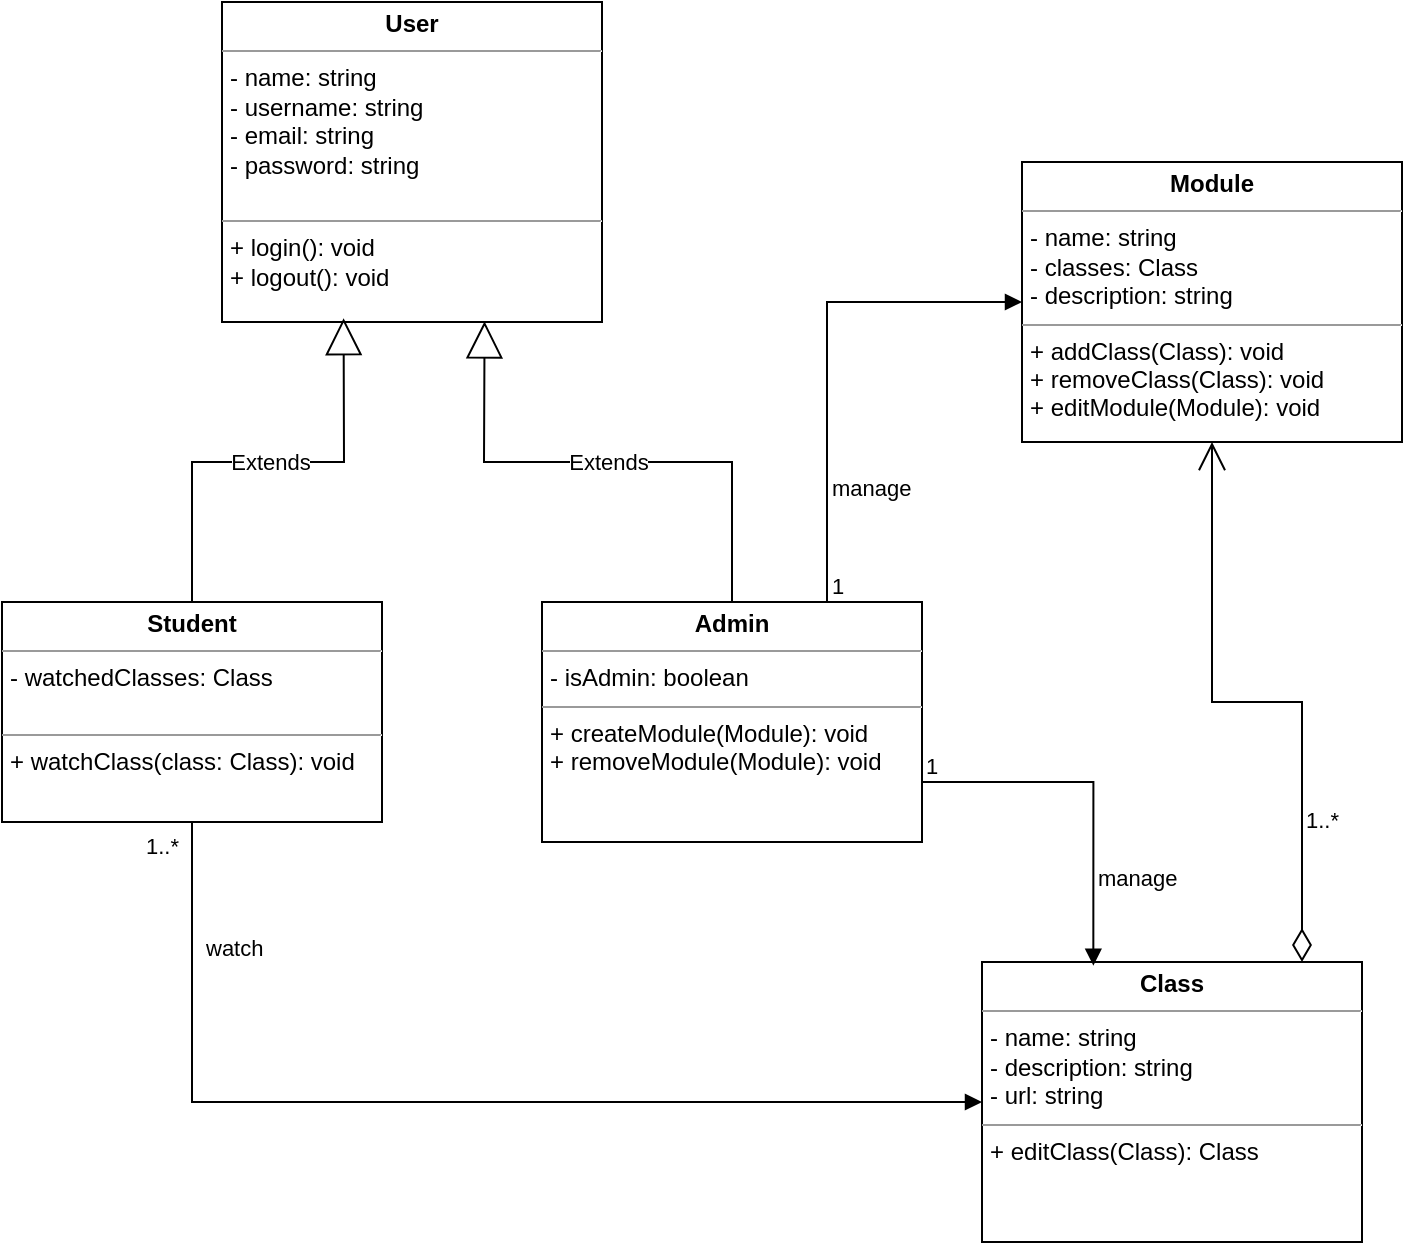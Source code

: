 <mxfile version="21.2.8" type="device">
  <diagram name="Page-1" id="c4acf3e9-155e-7222-9cf6-157b1a14988f">
    <mxGraphModel dx="1105" dy="654" grid="1" gridSize="10" guides="1" tooltips="1" connect="1" arrows="1" fold="1" page="1" pageScale="1" pageWidth="850" pageHeight="1100" background="none" math="0" shadow="0">
      <root>
        <mxCell id="0" />
        <mxCell id="1" parent="0" />
        <mxCell id="0V32oIHb-JtWO4V5FQaz-1" value="&lt;p style=&quot;margin:0px;margin-top:4px;text-align:center;&quot;&gt;&lt;b&gt;Class&lt;/b&gt;&lt;/p&gt;&lt;hr size=&quot;1&quot;&gt;&lt;p style=&quot;margin:0px;margin-left:4px;&quot;&gt;- name: string&lt;br&gt;&lt;/p&gt;&lt;p style=&quot;margin:0px;margin-left:4px;&quot;&gt;- description: string&lt;/p&gt;&lt;p style=&quot;margin:0px;margin-left:4px;&quot;&gt;- url: string&lt;/p&gt;&lt;hr size=&quot;1&quot;&gt;&lt;p style=&quot;margin:0px;margin-left:4px;&quot;&gt;+ editClass(Class): Class&lt;br&gt;&lt;/p&gt;" style="verticalAlign=top;align=left;overflow=fill;fontSize=12;fontFamily=Helvetica;html=1;rounded=0;shadow=0;comic=0;labelBackgroundColor=none;strokeWidth=1" vertex="1" parent="1">
          <mxGeometry x="550" y="490" width="190" height="140" as="geometry" />
        </mxCell>
        <mxCell id="0V32oIHb-JtWO4V5FQaz-3" value="&lt;p style=&quot;margin:0px;margin-top:4px;text-align:center;&quot;&gt;&lt;b&gt;Module&lt;/b&gt;&lt;/p&gt;&lt;hr size=&quot;1&quot;&gt;&lt;p style=&quot;margin:0px;margin-left:4px;&quot;&gt;- name: string&lt;br&gt;&lt;/p&gt;&lt;p style=&quot;margin:0px;margin-left:4px;&quot;&gt;- classes: Class&lt;/p&gt;&lt;p style=&quot;margin:0px;margin-left:4px;&quot;&gt;- description: string&lt;/p&gt;&lt;hr size=&quot;1&quot;&gt;&lt;p style=&quot;margin:0px;margin-left:4px;&quot;&gt;+ addClass(Class): void&lt;br&gt;+ removeClass(Class): void&lt;/p&gt;&lt;p style=&quot;margin:0px;margin-left:4px;&quot;&gt;+&amp;nbsp;editModule(Module): void&lt;/p&gt;&lt;div&gt;&lt;span style=&quot;background-color: initial;&quot;&gt;&lt;br&gt;&lt;/span&gt;&lt;/div&gt;" style="verticalAlign=top;align=left;overflow=fill;fontSize=12;fontFamily=Helvetica;html=1;rounded=0;shadow=0;comic=0;labelBackgroundColor=none;strokeWidth=1" vertex="1" parent="1">
          <mxGeometry x="570" y="90" width="190" height="140" as="geometry" />
        </mxCell>
        <mxCell id="0V32oIHb-JtWO4V5FQaz-4" value="&lt;p style=&quot;margin:0px;margin-top:4px;text-align:center;&quot;&gt;&lt;b&gt;Student&lt;/b&gt;&lt;/p&gt;&lt;hr size=&quot;1&quot;&gt;&lt;p style=&quot;margin:0px;margin-left:4px;&quot;&gt;&lt;span style=&quot;background-color: initial;&quot;&gt;- watchedClasses: Class&lt;/span&gt;&lt;br&gt;&lt;/p&gt;&lt;p style=&quot;margin:0px;margin-left:4px;&quot;&gt;&lt;br&gt;&lt;/p&gt;&lt;hr size=&quot;1&quot;&gt;&lt;p style=&quot;margin:0px;margin-left:4px;&quot;&gt;+ watchClass(class: Class): void&lt;br&gt;&lt;/p&gt;" style="verticalAlign=top;align=left;overflow=fill;fontSize=12;fontFamily=Helvetica;html=1;rounded=0;shadow=0;comic=0;labelBackgroundColor=none;strokeWidth=1" vertex="1" parent="1">
          <mxGeometry x="60" y="310" width="190" height="110" as="geometry" />
        </mxCell>
        <mxCell id="0V32oIHb-JtWO4V5FQaz-5" value="&lt;p style=&quot;margin:0px;margin-top:4px;text-align:center;&quot;&gt;&lt;b&gt;Admin&lt;/b&gt;&lt;/p&gt;&lt;hr size=&quot;1&quot;&gt;&lt;p style=&quot;margin:0px;margin-left:4px;&quot;&gt;&lt;span style=&quot;background-color: initial;&quot;&gt;- isAdmin: boolean&lt;/span&gt;&lt;br&gt;&lt;/p&gt;&lt;hr size=&quot;1&quot;&gt;&lt;p style=&quot;margin:0px;margin-left:4px;&quot;&gt;+ createModule(Module): void&lt;br&gt;&lt;/p&gt;&lt;p style=&quot;margin:0px;margin-left:4px;&quot;&gt;+ removeModule(Module): void&lt;/p&gt;" style="verticalAlign=top;align=left;overflow=fill;fontSize=12;fontFamily=Helvetica;html=1;rounded=0;shadow=0;comic=0;labelBackgroundColor=none;strokeWidth=1" vertex="1" parent="1">
          <mxGeometry x="330" y="310" width="190" height="120" as="geometry" />
        </mxCell>
        <mxCell id="0V32oIHb-JtWO4V5FQaz-6" value="1..*" style="endArrow=open;html=1;endSize=12;startArrow=diamondThin;startSize=14;startFill=0;edgeStyle=orthogonalEdgeStyle;align=left;verticalAlign=bottom;rounded=0;entryX=0.5;entryY=1;entryDx=0;entryDy=0;" edge="1" parent="1" target="0V32oIHb-JtWO4V5FQaz-3">
          <mxGeometry x="-0.595" relative="1" as="geometry">
            <mxPoint x="710" y="490" as="sourcePoint" />
            <mxPoint x="490" y="310" as="targetPoint" />
            <Array as="points">
              <mxPoint x="710" y="490" />
              <mxPoint x="710" y="360" />
              <mxPoint x="665" y="360" />
            </Array>
            <mxPoint as="offset" />
          </mxGeometry>
        </mxCell>
        <mxCell id="0V32oIHb-JtWO4V5FQaz-7" value="&lt;p style=&quot;margin:0px;margin-top:4px;text-align:center;&quot;&gt;&lt;b&gt;User&lt;/b&gt;&lt;/p&gt;&lt;hr size=&quot;1&quot;&gt;&lt;p style=&quot;margin:0px;margin-left:4px;&quot;&gt;- name: string&lt;/p&gt;&lt;p style=&quot;margin:0px;margin-left:4px;&quot;&gt;- username: string&lt;/p&gt;&lt;p style=&quot;margin:0px;margin-left:4px;&quot;&gt;- email: string&lt;/p&gt;&lt;p style=&quot;margin:0px;margin-left:4px;&quot;&gt;- password: string&amp;nbsp;&lt;/p&gt;&lt;p style=&quot;margin:0px;margin-left:4px;&quot;&gt;&lt;br&gt;&lt;/p&gt;&lt;hr size=&quot;1&quot;&gt;&lt;p style=&quot;margin:0px;margin-left:4px;&quot;&gt;+ login(): void&lt;/p&gt;&lt;p style=&quot;margin:0px;margin-left:4px;&quot;&gt;+ logout(): void&lt;/p&gt;" style="verticalAlign=top;align=left;overflow=fill;fontSize=12;fontFamily=Helvetica;html=1;rounded=0;shadow=0;comic=0;labelBackgroundColor=none;strokeWidth=1" vertex="1" parent="1">
          <mxGeometry x="170" y="10" width="190" height="160" as="geometry" />
        </mxCell>
        <mxCell id="0V32oIHb-JtWO4V5FQaz-8" style="edgeStyle=orthogonalEdgeStyle;rounded=0;orthogonalLoop=1;jettySize=auto;html=1;exitX=0.5;exitY=1;exitDx=0;exitDy=0;" edge="1" parent="1" source="0V32oIHb-JtWO4V5FQaz-7" target="0V32oIHb-JtWO4V5FQaz-7">
          <mxGeometry relative="1" as="geometry" />
        </mxCell>
        <mxCell id="0V32oIHb-JtWO4V5FQaz-9" style="edgeStyle=orthogonalEdgeStyle;rounded=0;orthogonalLoop=1;jettySize=auto;html=1;exitX=0.5;exitY=1;exitDx=0;exitDy=0;" edge="1" parent="1" source="0V32oIHb-JtWO4V5FQaz-7" target="0V32oIHb-JtWO4V5FQaz-7">
          <mxGeometry relative="1" as="geometry" />
        </mxCell>
        <mxCell id="0V32oIHb-JtWO4V5FQaz-10" value="Extends" style="endArrow=block;endSize=16;endFill=0;html=1;rounded=0;exitX=0.5;exitY=0;exitDx=0;exitDy=0;entryX=0.32;entryY=0.988;entryDx=0;entryDy=0;entryPerimeter=0;" edge="1" parent="1" source="0V32oIHb-JtWO4V5FQaz-4" target="0V32oIHb-JtWO4V5FQaz-7">
          <mxGeometry width="160" relative="1" as="geometry">
            <mxPoint x="340" y="310" as="sourcePoint" />
            <mxPoint x="500" y="310" as="targetPoint" />
            <Array as="points">
              <mxPoint x="155" y="240" />
              <mxPoint x="231" y="240" />
            </Array>
          </mxGeometry>
        </mxCell>
        <mxCell id="0V32oIHb-JtWO4V5FQaz-11" value="Extends" style="endArrow=block;endSize=16;endFill=0;html=1;rounded=0;entryX=0.691;entryY=0.998;entryDx=0;entryDy=0;entryPerimeter=0;exitX=0.5;exitY=0;exitDx=0;exitDy=0;" edge="1" parent="1" source="0V32oIHb-JtWO4V5FQaz-5" target="0V32oIHb-JtWO4V5FQaz-7">
          <mxGeometry width="160" relative="1" as="geometry">
            <mxPoint x="340" y="310" as="sourcePoint" />
            <mxPoint x="500" y="310" as="targetPoint" />
            <Array as="points">
              <mxPoint x="425" y="240" />
              <mxPoint x="301" y="240" />
            </Array>
          </mxGeometry>
        </mxCell>
        <mxCell id="0V32oIHb-JtWO4V5FQaz-15" value="watch" style="endArrow=block;endFill=1;html=1;edgeStyle=orthogonalEdgeStyle;align=left;verticalAlign=top;rounded=0;exitX=0.5;exitY=1;exitDx=0;exitDy=0;" edge="1" parent="1" source="0V32oIHb-JtWO4V5FQaz-4" target="0V32oIHb-JtWO4V5FQaz-1">
          <mxGeometry x="-0.813" y="5" relative="1" as="geometry">
            <mxPoint x="340" y="470" as="sourcePoint" />
            <mxPoint x="500" y="470" as="targetPoint" />
            <Array as="points">
              <mxPoint x="155" y="560" />
            </Array>
            <mxPoint as="offset" />
          </mxGeometry>
        </mxCell>
        <mxCell id="0V32oIHb-JtWO4V5FQaz-16" value="1..*" style="edgeLabel;resizable=0;html=1;align=left;verticalAlign=bottom;" connectable="0" vertex="1" parent="0V32oIHb-JtWO4V5FQaz-15">
          <mxGeometry x="-1" relative="1" as="geometry">
            <mxPoint x="-25" y="20" as="offset" />
          </mxGeometry>
        </mxCell>
        <mxCell id="0V32oIHb-JtWO4V5FQaz-18" value="manage" style="endArrow=block;endFill=1;html=1;edgeStyle=orthogonalEdgeStyle;align=left;verticalAlign=top;rounded=0;exitX=1;exitY=0.75;exitDx=0;exitDy=0;entryX=0.293;entryY=0.013;entryDx=0;entryDy=0;entryPerimeter=0;" edge="1" parent="1" source="0V32oIHb-JtWO4V5FQaz-5" target="0V32oIHb-JtWO4V5FQaz-1">
          <mxGeometry x="0.358" relative="1" as="geometry">
            <mxPoint x="380" y="340" as="sourcePoint" />
            <mxPoint x="540" y="340" as="targetPoint" />
            <mxPoint as="offset" />
          </mxGeometry>
        </mxCell>
        <mxCell id="0V32oIHb-JtWO4V5FQaz-19" value="1" style="edgeLabel;resizable=0;html=1;align=left;verticalAlign=bottom;" connectable="0" vertex="1" parent="0V32oIHb-JtWO4V5FQaz-18">
          <mxGeometry x="-1" relative="1" as="geometry" />
        </mxCell>
        <mxCell id="0V32oIHb-JtWO4V5FQaz-20" value="manage" style="endArrow=block;endFill=1;html=1;edgeStyle=orthogonalEdgeStyle;align=left;verticalAlign=top;rounded=0;exitX=0.75;exitY=0;exitDx=0;exitDy=0;entryX=0;entryY=0.5;entryDx=0;entryDy=0;" edge="1" parent="1" source="0V32oIHb-JtWO4V5FQaz-5" target="0V32oIHb-JtWO4V5FQaz-3">
          <mxGeometry x="-0.434" relative="1" as="geometry">
            <mxPoint x="380" y="230" as="sourcePoint" />
            <mxPoint x="540" y="230" as="targetPoint" />
            <mxPoint as="offset" />
          </mxGeometry>
        </mxCell>
        <mxCell id="0V32oIHb-JtWO4V5FQaz-21" value="1" style="edgeLabel;resizable=0;html=1;align=left;verticalAlign=bottom;" connectable="0" vertex="1" parent="0V32oIHb-JtWO4V5FQaz-20">
          <mxGeometry x="-1" relative="1" as="geometry" />
        </mxCell>
        <mxCell id="0V32oIHb-JtWO4V5FQaz-26" style="edgeStyle=orthogonalEdgeStyle;rounded=0;orthogonalLoop=1;jettySize=auto;html=1;exitX=0.5;exitY=1;exitDx=0;exitDy=0;" edge="1" parent="1" source="0V32oIHb-JtWO4V5FQaz-5" target="0V32oIHb-JtWO4V5FQaz-5">
          <mxGeometry relative="1" as="geometry" />
        </mxCell>
      </root>
    </mxGraphModel>
  </diagram>
</mxfile>

